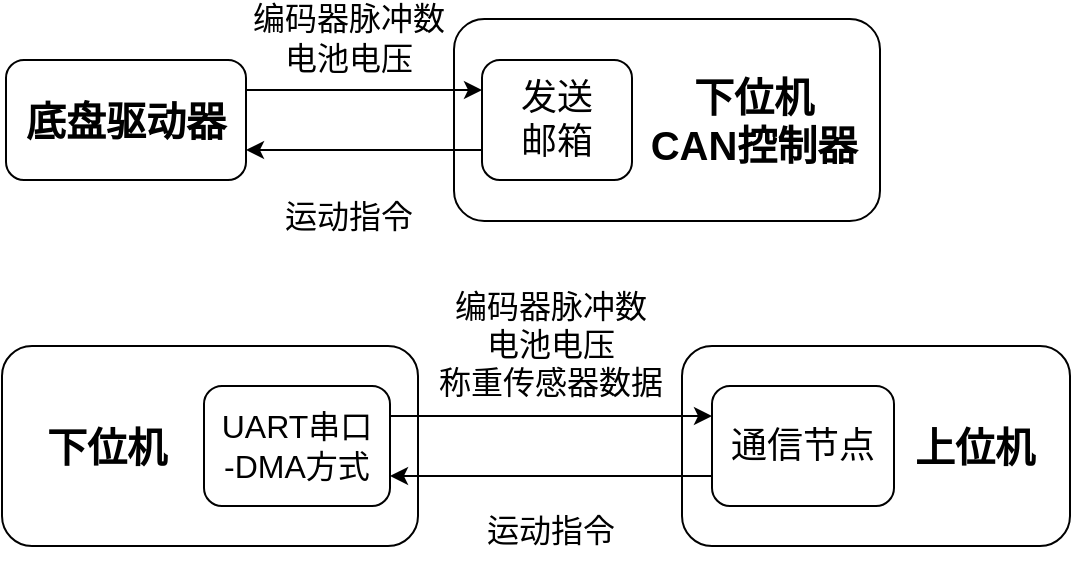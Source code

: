 <mxfile version="20.0.3" type="onedrive"><diagram id="pGKcQqe7rzBw23-9qWBj" name="第 1 页"><mxGraphModel grid="0" page="1" gridSize="10" guides="1" tooltips="1" connect="1" arrows="1" fold="1" pageScale="1" pageWidth="827" pageHeight="1169" math="0" shadow="0"><root><mxCell id="0"/><mxCell id="1" parent="0"/><mxCell id="bBFKixnkZvf-KlR8tBvd-1" value="" style="rounded=1;whiteSpace=wrap;html=1;fillColor=none;" vertex="1" parent="1"><mxGeometry x="424" y="150.5" width="213" height="101" as="geometry"/></mxCell><mxCell id="bBFKixnkZvf-KlR8tBvd-2" value="下位机&lt;br&gt;CAN控制器" style="text;html=1;strokeColor=none;fillColor=none;align=center;verticalAlign=middle;whiteSpace=wrap;rounded=0;fontSize=20;fontStyle=1" vertex="1" parent="1"><mxGeometry x="520" y="186" width="108" height="30" as="geometry"/></mxCell><mxCell id="bBFKixnkZvf-KlR8tBvd-9" style="edgeStyle=orthogonalEdgeStyle;rounded=0;orthogonalLoop=1;jettySize=auto;html=1;exitX=0;exitY=0.75;exitDx=0;exitDy=0;entryX=1;entryY=0.75;entryDx=0;entryDy=0;fontSize=20;" edge="1" parent="1" source="bBFKixnkZvf-KlR8tBvd-3" target="bBFKixnkZvf-KlR8tBvd-4"><mxGeometry relative="1" as="geometry"/></mxCell><mxCell id="bBFKixnkZvf-KlR8tBvd-3" value="发送&lt;br style=&quot;font-size: 18px;&quot;&gt;邮箱" style="rounded=1;whiteSpace=wrap;html=1;fontSize=18;fillColor=none;" vertex="1" parent="1"><mxGeometry x="438" y="171" width="75" height="60" as="geometry"/></mxCell><mxCell id="bBFKixnkZvf-KlR8tBvd-8" style="edgeStyle=orthogonalEdgeStyle;rounded=0;orthogonalLoop=1;jettySize=auto;html=1;exitX=1;exitY=0.25;exitDx=0;exitDy=0;entryX=0;entryY=0.25;entryDx=0;entryDy=0;fontSize=20;" edge="1" parent="1" source="bBFKixnkZvf-KlR8tBvd-4" target="bBFKixnkZvf-KlR8tBvd-3"><mxGeometry relative="1" as="geometry"/></mxCell><mxCell id="bBFKixnkZvf-KlR8tBvd-4" value="&lt;b&gt;底盘驱动器&lt;/b&gt;" style="rounded=1;whiteSpace=wrap;html=1;fontSize=20;fillColor=none;" vertex="1" parent="1"><mxGeometry x="200" y="171" width="120" height="60" as="geometry"/></mxCell><mxCell id="bBFKixnkZvf-KlR8tBvd-10" value="编码器脉冲数&lt;br&gt;电池电压" style="text;html=1;strokeColor=none;fillColor=none;align=center;verticalAlign=middle;whiteSpace=wrap;rounded=0;fontSize=16;" vertex="1" parent="1"><mxGeometry x="313" y="145" width="117" height="30" as="geometry"/></mxCell><mxCell id="bBFKixnkZvf-KlR8tBvd-11" value="运动指令" style="text;html=1;strokeColor=none;fillColor=none;align=center;verticalAlign=middle;whiteSpace=wrap;rounded=0;fontSize=16;" vertex="1" parent="1"><mxGeometry x="313" y="234" width="117" height="30" as="geometry"/></mxCell><mxCell id="bBFKixnkZvf-KlR8tBvd-12" value="" style="rounded=1;whiteSpace=wrap;html=1;fontSize=16;fillColor=none;" vertex="1" parent="1"><mxGeometry x="198" y="314" width="208" height="100" as="geometry"/></mxCell><mxCell id="bBFKixnkZvf-KlR8tBvd-13" value="下位机" style="text;html=1;strokeColor=none;fillColor=none;align=center;verticalAlign=middle;whiteSpace=wrap;rounded=0;fontSize=20;fontStyle=1" vertex="1" parent="1"><mxGeometry x="219" y="348" width="63" height="32" as="geometry"/></mxCell><mxCell id="bBFKixnkZvf-KlR8tBvd-23" style="edgeStyle=orthogonalEdgeStyle;rounded=0;orthogonalLoop=1;jettySize=auto;html=1;exitX=1;exitY=0.25;exitDx=0;exitDy=0;entryX=0;entryY=0.25;entryDx=0;entryDy=0;fontSize=18;" edge="1" parent="1" source="bBFKixnkZvf-KlR8tBvd-14" target="bBFKixnkZvf-KlR8tBvd-15"><mxGeometry relative="1" as="geometry"/></mxCell><mxCell id="bBFKixnkZvf-KlR8tBvd-14" value="UART串口&lt;br&gt;-DMA方式" style="rounded=1;whiteSpace=wrap;html=1;fontSize=16;fillColor=none;" vertex="1" parent="1"><mxGeometry x="299" y="334" width="93" height="60" as="geometry"/></mxCell><mxCell id="bBFKixnkZvf-KlR8tBvd-18" value="编码器脉冲数&lt;br&gt;电池电压&lt;br&gt;称重传感器数据" style="text;html=1;strokeColor=none;fillColor=none;align=center;verticalAlign=middle;whiteSpace=wrap;rounded=0;fontSize=16;" vertex="1" parent="1"><mxGeometry x="414" y="298" width="117" height="30" as="geometry"/></mxCell><mxCell id="bBFKixnkZvf-KlR8tBvd-24" style="edgeStyle=orthogonalEdgeStyle;rounded=0;orthogonalLoop=1;jettySize=auto;html=1;exitX=0;exitY=0.75;exitDx=0;exitDy=0;entryX=1;entryY=0.75;entryDx=0;entryDy=0;fontSize=18;" edge="1" parent="1" source="bBFKixnkZvf-KlR8tBvd-15" target="bBFKixnkZvf-KlR8tBvd-14"><mxGeometry relative="1" as="geometry"/></mxCell><mxCell id="bBFKixnkZvf-KlR8tBvd-15" value="通信节点" style="rounded=1;whiteSpace=wrap;html=1;fontSize=18;fillColor=none;fontStyle=0" vertex="1" parent="1"><mxGeometry x="553" y="334" width="91" height="60" as="geometry"/></mxCell><mxCell id="bBFKixnkZvf-KlR8tBvd-20" value="" style="rounded=1;whiteSpace=wrap;html=1;fontSize=18;fillColor=none;" vertex="1" parent="1"><mxGeometry x="538" y="314" width="194" height="100" as="geometry"/></mxCell><mxCell id="bBFKixnkZvf-KlR8tBvd-19" value="运动指令" style="text;html=1;strokeColor=none;fillColor=none;align=center;verticalAlign=middle;whiteSpace=wrap;rounded=0;fontSize=16;" vertex="1" parent="1"><mxGeometry x="414" y="391" width="117" height="30" as="geometry"/></mxCell><mxCell id="bBFKixnkZvf-KlR8tBvd-21" value="上位机" style="text;html=1;strokeColor=none;fillColor=none;align=center;verticalAlign=middle;whiteSpace=wrap;rounded=0;fontSize=20;fontStyle=1" vertex="1" parent="1"><mxGeometry x="653" y="348" width="63" height="32" as="geometry"/></mxCell></root></mxGraphModel></diagram></mxfile>